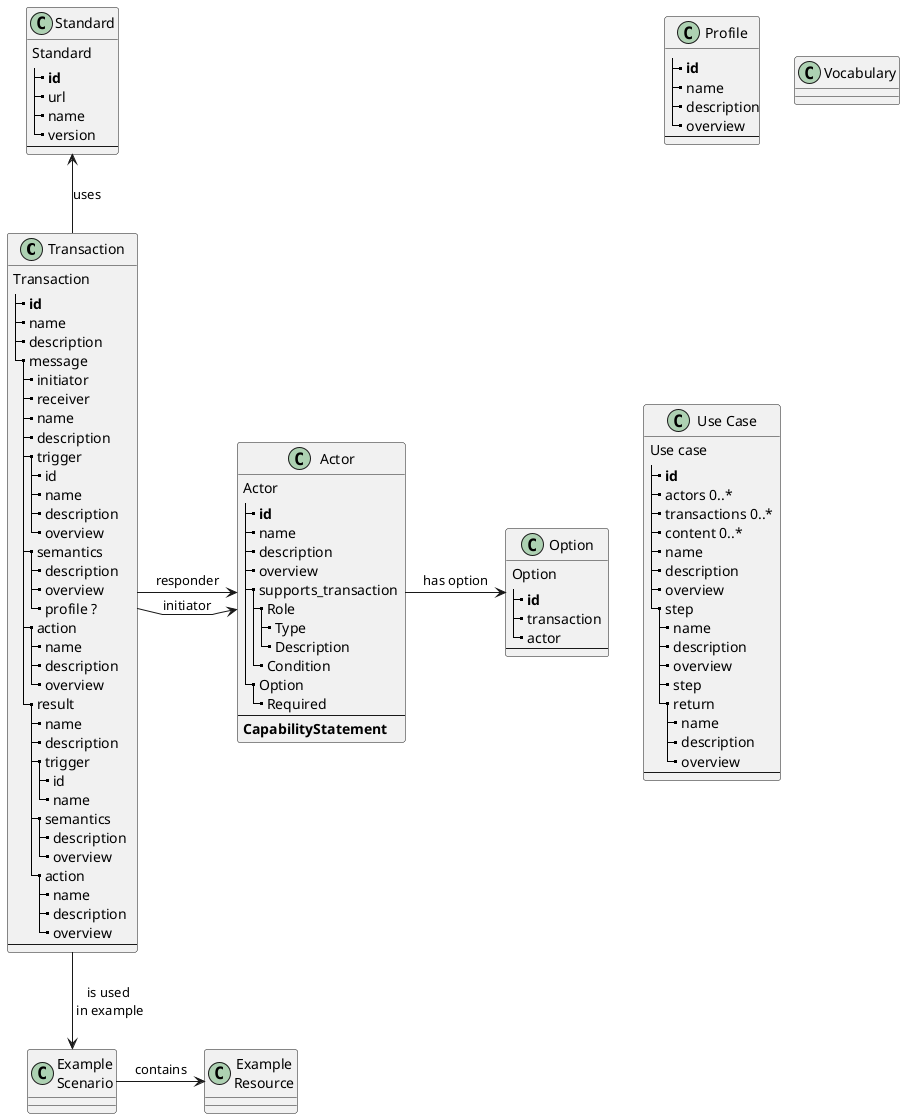 @startuml

skinparam linetype polyline

Class Transaction {
Transaction
|_ **id**
|_ name
|_ description
|_ message
  |_ initiator
  |_ receiver
  |_ name
  |_ description
  |_ trigger
    |_ id
    |_ name 
    |_ description   
    |_ overview   
  |_ semantics
    |_ description   
    |_ overview   
    |_ profile ?
  |_ action
    |_ name
    |_ description   
    |_ overview   
  |_ result
    |_ name
    |_ description
    |_ trigger
      |_ id
      |_ name 
    |_ semantics
      |_ description   
      |_ overview   
    |_ action
      |_ name
      |_ description   
      |_ overview   
--
}


Class Profile {
|_ **id**
|_ name
|_ description
|_ overview
--
}


Transaction -right-> Actor: "initiator"
Transaction -right-> Actor: "responder"

Transaction -up-> Standard: "uses"

Class Actor {
Actor
|_ **id**
|_ name
|_ description
|_ overview
|_ supports_transaction  
  |_ Role
    |_ Type
    |_ Description  
  |_ Condition
|_ Option
  |_ Required
--
**CapabilityStatement**
}
Actor -right-> Option: "has option"


Class Option {
Option
|_ **id**
|_ transaction  
|_ actor
--
}

Transaction -down-> ExampleCase: "is used\n in example"

ExampleCase -right-> Example: "contains"


Class Example as "Example\nResource" {
}

Class ExampleCase as "Example\nScenario" {
}

Class Vocabulary as "Vocabulary" {
}

Class Standard as "Standard" {
Standard
|_ **id**
|_ url
|_ name
|_ version 
--
}

Class UseCase as "Use Case" {
Use case
|_ **id**
|_ actors 0..*
|_ transactions 0..*  
|_ content 0..*
|_ name
|_ description 
|_ overview 
|_ step
  |_ name
  |_ description 
  |_ overview
  |_ step
  |_ return
    |_ name
    |_ description 
    |_ overview
--
}



'Class "open questions" {}


@enduml